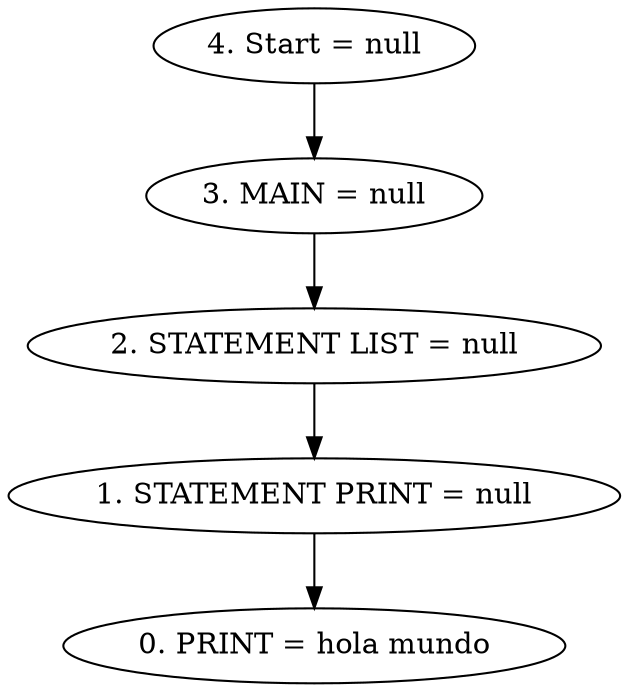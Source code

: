 digraph G {
"4. Start = null"->"3. MAIN = null"
"3. MAIN = null"->"2. STATEMENT LIST = null"
"2. STATEMENT LIST = null"->"1. STATEMENT PRINT = null"
"1. STATEMENT PRINT = null"->"0. PRINT = hola mundo"


}
